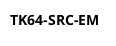 @startuml
title TK64-SRC-EM

!define	RECIRC_PMP	HS-1712
!define	RECIRC_VLV	CV-1709
!define	RX_A_VLV	ignore
!define	RX_B_VLV	ignore
!define	RX_C_VLV	CV-2143
!define	RX_D_VLV	CV-1784
!define	SRC_VLV	ignore
!define	RECIRC_PRESS_CTL	ignore



@enduml